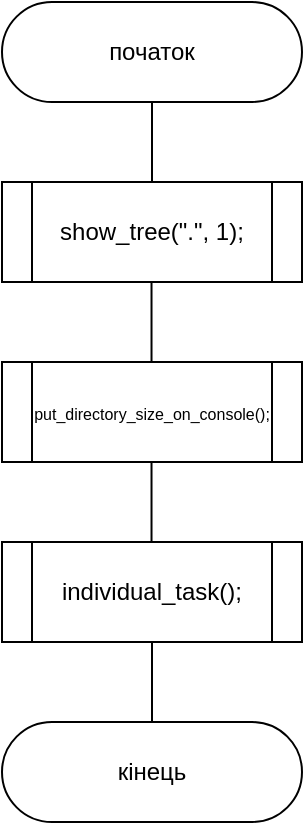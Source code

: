 <mxfile version="13.9.9" type="device"><diagram id="1exYf8KwqzwXAuDwcMU8" name="Страница 1"><mxGraphModel dx="1463" dy="859" grid="1" gridSize="10" guides="1" tooltips="1" connect="1" arrows="1" fold="1" page="1" pageScale="1" pageWidth="3300" pageHeight="4681" math="0" shadow="0"><root><mxCell id="0"/><mxCell id="1" parent="0"/><mxCell id="BZ5HiRJ1lHHcMvhFWaZ9-44" value="початок" style="rounded=1;whiteSpace=wrap;html=1;arcSize=50;" vertex="1" parent="1"><mxGeometry x="830" y="140" width="150" height="50" as="geometry"/></mxCell><mxCell id="BZ5HiRJ1lHHcMvhFWaZ9-45" value="" style="endArrow=none;html=1;entryX=0.5;entryY=1;entryDx=0;entryDy=0;" edge="1" parent="1" target="BZ5HiRJ1lHHcMvhFWaZ9-44"><mxGeometry width="50" height="50" relative="1" as="geometry"><mxPoint x="905" y="240" as="sourcePoint"/><mxPoint x="980" y="350" as="targetPoint"/></mxGeometry></mxCell><mxCell id="BZ5HiRJ1lHHcMvhFWaZ9-46" value="show_tree(&quot;.&quot;, 1);" style="shape=process;whiteSpace=wrap;html=1;backgroundOutline=1;" vertex="1" parent="1"><mxGeometry x="830" y="230" width="150" height="50" as="geometry"/></mxCell><mxCell id="BZ5HiRJ1lHHcMvhFWaZ9-47" value="" style="endArrow=none;html=1;entryX=0.5;entryY=1;entryDx=0;entryDy=0;" edge="1" parent="1"><mxGeometry width="50" height="50" relative="1" as="geometry"><mxPoint x="904.76" y="420" as="sourcePoint"/><mxPoint x="904.76" y="370" as="targetPoint"/></mxGeometry></mxCell><mxCell id="BZ5HiRJ1lHHcMvhFWaZ9-48" value="individual_task();" style="shape=process;whiteSpace=wrap;html=1;backgroundOutline=1;" vertex="1" parent="1"><mxGeometry x="830" y="410" width="150" height="50" as="geometry"/></mxCell><mxCell id="BZ5HiRJ1lHHcMvhFWaZ9-49" value="" style="endArrow=none;html=1;entryX=0.5;entryY=1;entryDx=0;entryDy=0;" edge="1" parent="1"><mxGeometry width="50" height="50" relative="1" as="geometry"><mxPoint x="904.76" y="330" as="sourcePoint"/><mxPoint x="904.76" y="280" as="targetPoint"/></mxGeometry></mxCell><mxCell id="BZ5HiRJ1lHHcMvhFWaZ9-50" value="&lt;font style=&quot;font-size: 8px&quot;&gt;put_directory_size_on_console();&lt;/font&gt;" style="shape=process;whiteSpace=wrap;html=1;backgroundOutline=1;" vertex="1" parent="1"><mxGeometry x="830" y="320" width="150" height="50" as="geometry"/></mxCell><mxCell id="BZ5HiRJ1lHHcMvhFWaZ9-51" value="" style="endArrow=none;html=1;entryX=0.5;entryY=1;entryDx=0;entryDy=0;" edge="1" parent="1" target="BZ5HiRJ1lHHcMvhFWaZ9-52"><mxGeometry width="50" height="50" relative="1" as="geometry"><mxPoint x="904.76" y="510" as="sourcePoint"/><mxPoint x="904.76" y="460" as="targetPoint"/></mxGeometry></mxCell><mxCell id="BZ5HiRJ1lHHcMvhFWaZ9-52" value="кінець" style="rounded=1;whiteSpace=wrap;html=1;arcSize=50;" vertex="1" parent="1"><mxGeometry x="830" y="500" width="150" height="50" as="geometry"/></mxCell><mxCell id="BZ5HiRJ1lHHcMvhFWaZ9-53" value="" style="endArrow=none;html=1;entryX=0.5;entryY=1;entryDx=0;entryDy=0;exitX=0.5;exitY=0;exitDx=0;exitDy=0;" edge="1" parent="1" source="BZ5HiRJ1lHHcMvhFWaZ9-52" target="BZ5HiRJ1lHHcMvhFWaZ9-48"><mxGeometry width="50" height="50" relative="1" as="geometry"><mxPoint x="930" y="530" as="sourcePoint"/><mxPoint x="980" y="480" as="targetPoint"/></mxGeometry></mxCell></root></mxGraphModel></diagram></mxfile>